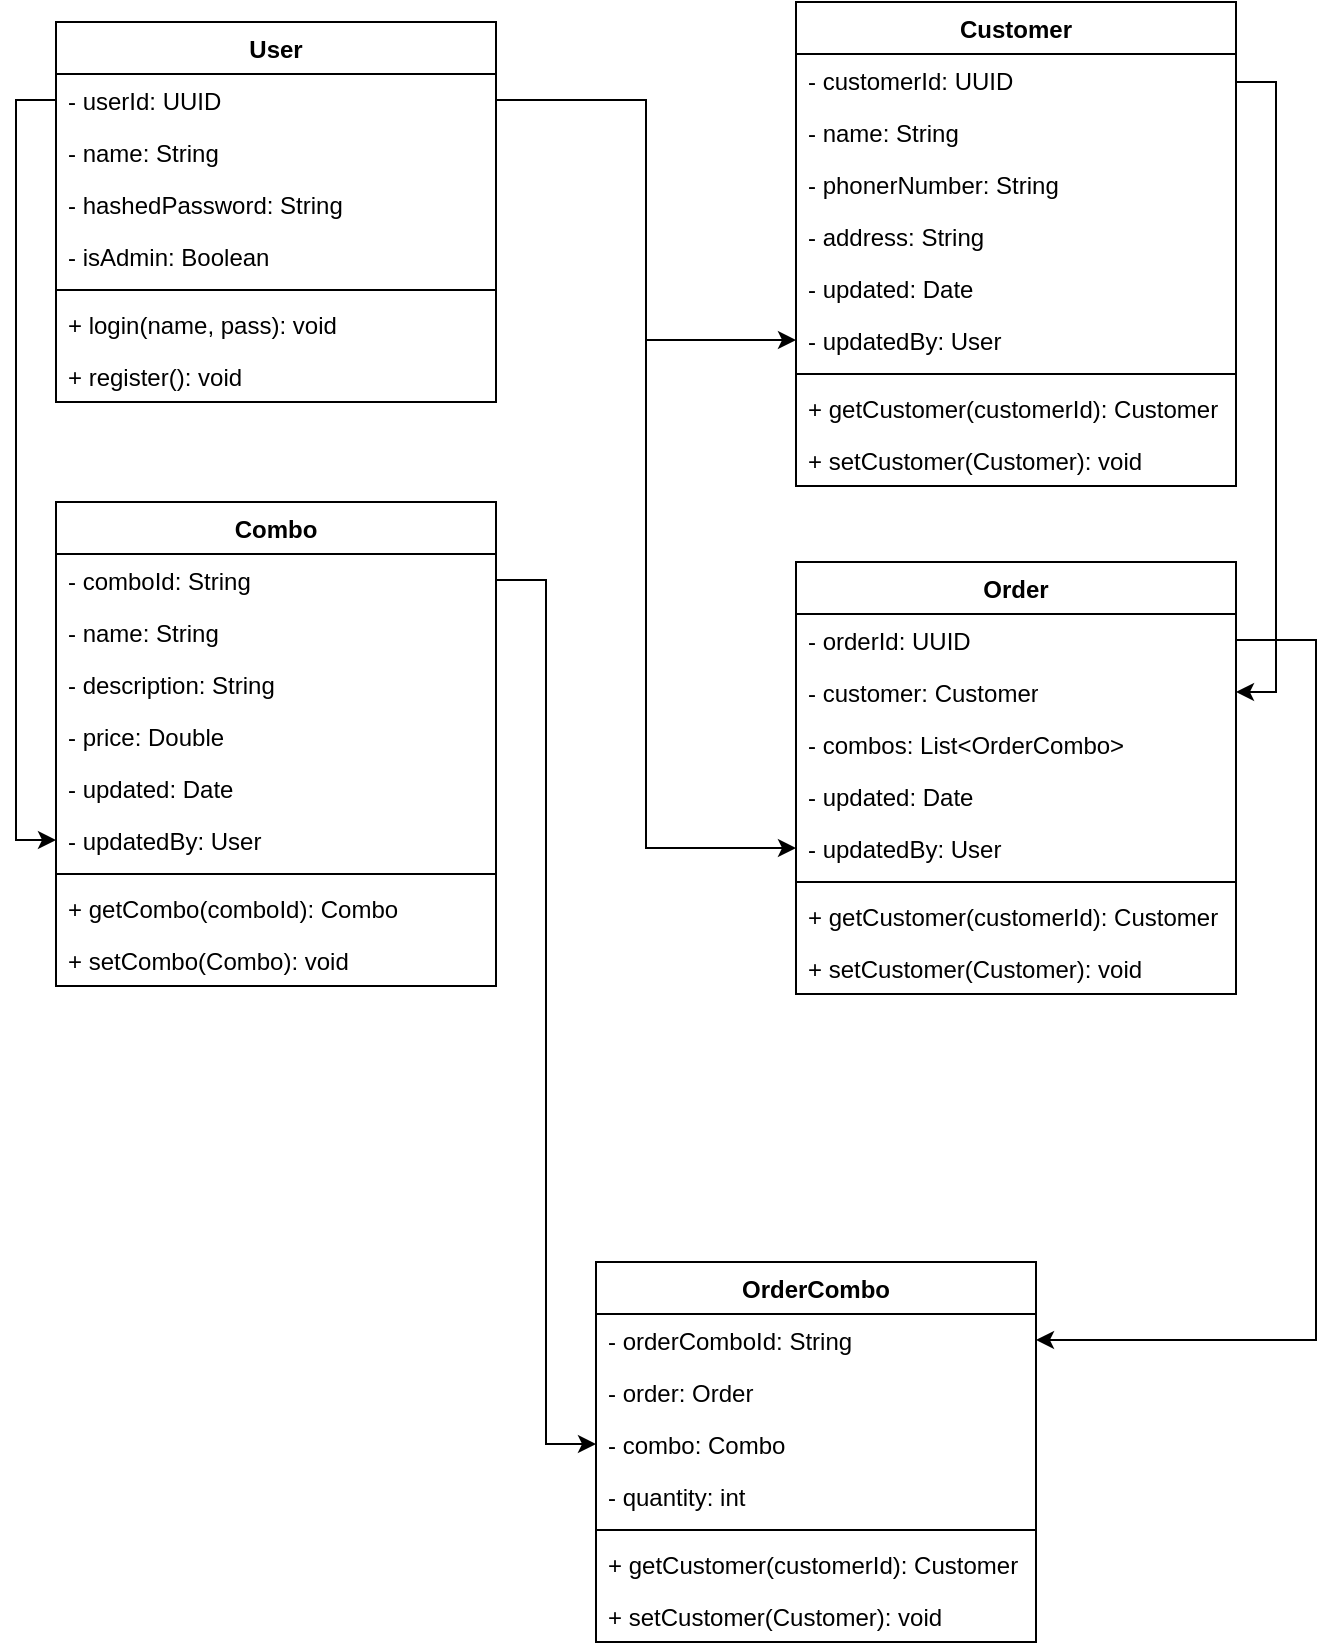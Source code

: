 <mxfile version="22.1.6" type="device">
  <diagram id="C5RBs43oDa-KdzZeNtuy" name="Page-1">
    <mxGraphModel dx="718" dy="1040" grid="1" gridSize="10" guides="1" tooltips="1" connect="1" arrows="1" fold="1" page="1" pageScale="1" pageWidth="827" pageHeight="1169" math="0" shadow="0">
      <root>
        <mxCell id="WIyWlLk6GJQsqaUBKTNV-0" />
        <mxCell id="WIyWlLk6GJQsqaUBKTNV-1" parent="WIyWlLk6GJQsqaUBKTNV-0" />
        <mxCell id="we3XgiVhgWsV0lMgxfWt-2" value="Customer" style="swimlane;fontStyle=1;align=center;verticalAlign=top;childLayout=stackLayout;horizontal=1;startSize=26;horizontalStack=0;resizeParent=1;resizeParentMax=0;resizeLast=0;collapsible=1;marginBottom=0;whiteSpace=wrap;html=1;" vertex="1" parent="WIyWlLk6GJQsqaUBKTNV-1">
          <mxGeometry x="430" y="10" width="220" height="242" as="geometry" />
        </mxCell>
        <mxCell id="we3XgiVhgWsV0lMgxfWt-3" value="- customerId: UUID" style="text;strokeColor=none;fillColor=none;align=left;verticalAlign=top;spacingLeft=4;spacingRight=4;overflow=hidden;rotatable=0;points=[[0,0.5],[1,0.5]];portConstraint=eastwest;whiteSpace=wrap;html=1;" vertex="1" parent="we3XgiVhgWsV0lMgxfWt-2">
          <mxGeometry y="26" width="220" height="26" as="geometry" />
        </mxCell>
        <mxCell id="we3XgiVhgWsV0lMgxfWt-6" value="- name: String" style="text;strokeColor=none;fillColor=none;align=left;verticalAlign=top;spacingLeft=4;spacingRight=4;overflow=hidden;rotatable=0;points=[[0,0.5],[1,0.5]];portConstraint=eastwest;whiteSpace=wrap;html=1;" vertex="1" parent="we3XgiVhgWsV0lMgxfWt-2">
          <mxGeometry y="52" width="220" height="26" as="geometry" />
        </mxCell>
        <mxCell id="we3XgiVhgWsV0lMgxfWt-8" value="- phonerNumber: String" style="text;strokeColor=none;fillColor=none;align=left;verticalAlign=top;spacingLeft=4;spacingRight=4;overflow=hidden;rotatable=0;points=[[0,0.5],[1,0.5]];portConstraint=eastwest;whiteSpace=wrap;html=1;" vertex="1" parent="we3XgiVhgWsV0lMgxfWt-2">
          <mxGeometry y="78" width="220" height="26" as="geometry" />
        </mxCell>
        <mxCell id="we3XgiVhgWsV0lMgxfWt-7" value="- address: String" style="text;strokeColor=none;fillColor=none;align=left;verticalAlign=top;spacingLeft=4;spacingRight=4;overflow=hidden;rotatable=0;points=[[0,0.5],[1,0.5]];portConstraint=eastwest;whiteSpace=wrap;html=1;" vertex="1" parent="we3XgiVhgWsV0lMgxfWt-2">
          <mxGeometry y="104" width="220" height="26" as="geometry" />
        </mxCell>
        <mxCell id="we3XgiVhgWsV0lMgxfWt-10" value="- updated: Date" style="text;strokeColor=none;fillColor=none;align=left;verticalAlign=top;spacingLeft=4;spacingRight=4;overflow=hidden;rotatable=0;points=[[0,0.5],[1,0.5]];portConstraint=eastwest;whiteSpace=wrap;html=1;" vertex="1" parent="we3XgiVhgWsV0lMgxfWt-2">
          <mxGeometry y="130" width="220" height="26" as="geometry" />
        </mxCell>
        <mxCell id="we3XgiVhgWsV0lMgxfWt-11" value="- updatedBy: User" style="text;strokeColor=none;fillColor=none;align=left;verticalAlign=top;spacingLeft=4;spacingRight=4;overflow=hidden;rotatable=0;points=[[0,0.5],[1,0.5]];portConstraint=eastwest;whiteSpace=wrap;html=1;" vertex="1" parent="we3XgiVhgWsV0lMgxfWt-2">
          <mxGeometry y="156" width="220" height="26" as="geometry" />
        </mxCell>
        <mxCell id="we3XgiVhgWsV0lMgxfWt-4" value="" style="line;strokeWidth=1;fillColor=none;align=left;verticalAlign=middle;spacingTop=-1;spacingLeft=3;spacingRight=3;rotatable=0;labelPosition=right;points=[];portConstraint=eastwest;strokeColor=inherit;" vertex="1" parent="we3XgiVhgWsV0lMgxfWt-2">
          <mxGeometry y="182" width="220" height="8" as="geometry" />
        </mxCell>
        <mxCell id="we3XgiVhgWsV0lMgxfWt-5" value="+ getCustomer(customerId): Customer" style="text;strokeColor=none;fillColor=none;align=left;verticalAlign=top;spacingLeft=4;spacingRight=4;overflow=hidden;rotatable=0;points=[[0,0.5],[1,0.5]];portConstraint=eastwest;whiteSpace=wrap;html=1;" vertex="1" parent="we3XgiVhgWsV0lMgxfWt-2">
          <mxGeometry y="190" width="220" height="26" as="geometry" />
        </mxCell>
        <mxCell id="we3XgiVhgWsV0lMgxfWt-9" value="+ setCustomer(Customer): void" style="text;strokeColor=none;fillColor=none;align=left;verticalAlign=top;spacingLeft=4;spacingRight=4;overflow=hidden;rotatable=0;points=[[0,0.5],[1,0.5]];portConstraint=eastwest;whiteSpace=wrap;html=1;" vertex="1" parent="we3XgiVhgWsV0lMgxfWt-2">
          <mxGeometry y="216" width="220" height="26" as="geometry" />
        </mxCell>
        <mxCell id="we3XgiVhgWsV0lMgxfWt-12" value="User" style="swimlane;fontStyle=1;align=center;verticalAlign=top;childLayout=stackLayout;horizontal=1;startSize=26;horizontalStack=0;resizeParent=1;resizeParentMax=0;resizeLast=0;collapsible=1;marginBottom=0;whiteSpace=wrap;html=1;" vertex="1" parent="WIyWlLk6GJQsqaUBKTNV-1">
          <mxGeometry x="60" y="20" width="220" height="190" as="geometry" />
        </mxCell>
        <mxCell id="we3XgiVhgWsV0lMgxfWt-13" value="- userId: UUID" style="text;strokeColor=none;fillColor=none;align=left;verticalAlign=top;spacingLeft=4;spacingRight=4;overflow=hidden;rotatable=0;points=[[0,0.5],[1,0.5]];portConstraint=eastwest;whiteSpace=wrap;html=1;" vertex="1" parent="we3XgiVhgWsV0lMgxfWt-12">
          <mxGeometry y="26" width="220" height="26" as="geometry" />
        </mxCell>
        <mxCell id="we3XgiVhgWsV0lMgxfWt-14" value="- name: String" style="text;strokeColor=none;fillColor=none;align=left;verticalAlign=top;spacingLeft=4;spacingRight=4;overflow=hidden;rotatable=0;points=[[0,0.5],[1,0.5]];portConstraint=eastwest;whiteSpace=wrap;html=1;" vertex="1" parent="we3XgiVhgWsV0lMgxfWt-12">
          <mxGeometry y="52" width="220" height="26" as="geometry" />
        </mxCell>
        <mxCell id="we3XgiVhgWsV0lMgxfWt-15" value="- hashedPassword: String" style="text;strokeColor=none;fillColor=none;align=left;verticalAlign=top;spacingLeft=4;spacingRight=4;overflow=hidden;rotatable=0;points=[[0,0.5],[1,0.5]];portConstraint=eastwest;whiteSpace=wrap;html=1;" vertex="1" parent="we3XgiVhgWsV0lMgxfWt-12">
          <mxGeometry y="78" width="220" height="26" as="geometry" />
        </mxCell>
        <mxCell id="we3XgiVhgWsV0lMgxfWt-16" value="- isAdmin: Boolean" style="text;strokeColor=none;fillColor=none;align=left;verticalAlign=top;spacingLeft=4;spacingRight=4;overflow=hidden;rotatable=0;points=[[0,0.5],[1,0.5]];portConstraint=eastwest;whiteSpace=wrap;html=1;" vertex="1" parent="we3XgiVhgWsV0lMgxfWt-12">
          <mxGeometry y="104" width="220" height="26" as="geometry" />
        </mxCell>
        <mxCell id="we3XgiVhgWsV0lMgxfWt-19" value="" style="line;strokeWidth=1;fillColor=none;align=left;verticalAlign=middle;spacingTop=-1;spacingLeft=3;spacingRight=3;rotatable=0;labelPosition=right;points=[];portConstraint=eastwest;strokeColor=inherit;" vertex="1" parent="we3XgiVhgWsV0lMgxfWt-12">
          <mxGeometry y="130" width="220" height="8" as="geometry" />
        </mxCell>
        <mxCell id="we3XgiVhgWsV0lMgxfWt-20" value="+ login(name, pass): void" style="text;strokeColor=none;fillColor=none;align=left;verticalAlign=top;spacingLeft=4;spacingRight=4;overflow=hidden;rotatable=0;points=[[0,0.5],[1,0.5]];portConstraint=eastwest;whiteSpace=wrap;html=1;" vertex="1" parent="we3XgiVhgWsV0lMgxfWt-12">
          <mxGeometry y="138" width="220" height="26" as="geometry" />
        </mxCell>
        <mxCell id="we3XgiVhgWsV0lMgxfWt-21" value="+ register(): void" style="text;strokeColor=none;fillColor=none;align=left;verticalAlign=top;spacingLeft=4;spacingRight=4;overflow=hidden;rotatable=0;points=[[0,0.5],[1,0.5]];portConstraint=eastwest;whiteSpace=wrap;html=1;" vertex="1" parent="we3XgiVhgWsV0lMgxfWt-12">
          <mxGeometry y="164" width="220" height="26" as="geometry" />
        </mxCell>
        <mxCell id="we3XgiVhgWsV0lMgxfWt-22" style="edgeStyle=orthogonalEdgeStyle;rounded=0;orthogonalLoop=1;jettySize=auto;html=1;" edge="1" parent="WIyWlLk6GJQsqaUBKTNV-1" source="we3XgiVhgWsV0lMgxfWt-13" target="we3XgiVhgWsV0lMgxfWt-11">
          <mxGeometry relative="1" as="geometry" />
        </mxCell>
        <mxCell id="we3XgiVhgWsV0lMgxfWt-23" value="Combo" style="swimlane;fontStyle=1;align=center;verticalAlign=top;childLayout=stackLayout;horizontal=1;startSize=26;horizontalStack=0;resizeParent=1;resizeParentMax=0;resizeLast=0;collapsible=1;marginBottom=0;whiteSpace=wrap;html=1;" vertex="1" parent="WIyWlLk6GJQsqaUBKTNV-1">
          <mxGeometry x="60" y="260" width="220" height="242" as="geometry" />
        </mxCell>
        <mxCell id="we3XgiVhgWsV0lMgxfWt-24" value="- comboId: String" style="text;strokeColor=none;fillColor=none;align=left;verticalAlign=top;spacingLeft=4;spacingRight=4;overflow=hidden;rotatable=0;points=[[0,0.5],[1,0.5]];portConstraint=eastwest;whiteSpace=wrap;html=1;" vertex="1" parent="we3XgiVhgWsV0lMgxfWt-23">
          <mxGeometry y="26" width="220" height="26" as="geometry" />
        </mxCell>
        <mxCell id="we3XgiVhgWsV0lMgxfWt-25" value="- name: String" style="text;strokeColor=none;fillColor=none;align=left;verticalAlign=top;spacingLeft=4;spacingRight=4;overflow=hidden;rotatable=0;points=[[0,0.5],[1,0.5]];portConstraint=eastwest;whiteSpace=wrap;html=1;" vertex="1" parent="we3XgiVhgWsV0lMgxfWt-23">
          <mxGeometry y="52" width="220" height="26" as="geometry" />
        </mxCell>
        <mxCell id="we3XgiVhgWsV0lMgxfWt-26" value="- description: String" style="text;strokeColor=none;fillColor=none;align=left;verticalAlign=top;spacingLeft=4;spacingRight=4;overflow=hidden;rotatable=0;points=[[0,0.5],[1,0.5]];portConstraint=eastwest;whiteSpace=wrap;html=1;" vertex="1" parent="we3XgiVhgWsV0lMgxfWt-23">
          <mxGeometry y="78" width="220" height="26" as="geometry" />
        </mxCell>
        <mxCell id="we3XgiVhgWsV0lMgxfWt-27" value="- price: Double" style="text;strokeColor=none;fillColor=none;align=left;verticalAlign=top;spacingLeft=4;spacingRight=4;overflow=hidden;rotatable=0;points=[[0,0.5],[1,0.5]];portConstraint=eastwest;whiteSpace=wrap;html=1;" vertex="1" parent="we3XgiVhgWsV0lMgxfWt-23">
          <mxGeometry y="104" width="220" height="26" as="geometry" />
        </mxCell>
        <mxCell id="we3XgiVhgWsV0lMgxfWt-28" value="- updated: Date" style="text;strokeColor=none;fillColor=none;align=left;verticalAlign=top;spacingLeft=4;spacingRight=4;overflow=hidden;rotatable=0;points=[[0,0.5],[1,0.5]];portConstraint=eastwest;whiteSpace=wrap;html=1;" vertex="1" parent="we3XgiVhgWsV0lMgxfWt-23">
          <mxGeometry y="130" width="220" height="26" as="geometry" />
        </mxCell>
        <mxCell id="we3XgiVhgWsV0lMgxfWt-29" value="- updatedBy: User" style="text;strokeColor=none;fillColor=none;align=left;verticalAlign=top;spacingLeft=4;spacingRight=4;overflow=hidden;rotatable=0;points=[[0,0.5],[1,0.5]];portConstraint=eastwest;whiteSpace=wrap;html=1;" vertex="1" parent="we3XgiVhgWsV0lMgxfWt-23">
          <mxGeometry y="156" width="220" height="26" as="geometry" />
        </mxCell>
        <mxCell id="we3XgiVhgWsV0lMgxfWt-30" value="" style="line;strokeWidth=1;fillColor=none;align=left;verticalAlign=middle;spacingTop=-1;spacingLeft=3;spacingRight=3;rotatable=0;labelPosition=right;points=[];portConstraint=eastwest;strokeColor=inherit;" vertex="1" parent="we3XgiVhgWsV0lMgxfWt-23">
          <mxGeometry y="182" width="220" height="8" as="geometry" />
        </mxCell>
        <mxCell id="we3XgiVhgWsV0lMgxfWt-31" value="+ getCombo(comboId): Combo" style="text;strokeColor=none;fillColor=none;align=left;verticalAlign=top;spacingLeft=4;spacingRight=4;overflow=hidden;rotatable=0;points=[[0,0.5],[1,0.5]];portConstraint=eastwest;whiteSpace=wrap;html=1;" vertex="1" parent="we3XgiVhgWsV0lMgxfWt-23">
          <mxGeometry y="190" width="220" height="26" as="geometry" />
        </mxCell>
        <mxCell id="we3XgiVhgWsV0lMgxfWt-32" value="+ setCombo(Combo): void" style="text;strokeColor=none;fillColor=none;align=left;verticalAlign=top;spacingLeft=4;spacingRight=4;overflow=hidden;rotatable=0;points=[[0,0.5],[1,0.5]];portConstraint=eastwest;whiteSpace=wrap;html=1;" vertex="1" parent="we3XgiVhgWsV0lMgxfWt-23">
          <mxGeometry y="216" width="220" height="26" as="geometry" />
        </mxCell>
        <mxCell id="we3XgiVhgWsV0lMgxfWt-33" style="edgeStyle=orthogonalEdgeStyle;rounded=0;orthogonalLoop=1;jettySize=auto;html=1;entryX=0;entryY=0.5;entryDx=0;entryDy=0;" edge="1" parent="WIyWlLk6GJQsqaUBKTNV-1" source="we3XgiVhgWsV0lMgxfWt-13" target="we3XgiVhgWsV0lMgxfWt-29">
          <mxGeometry relative="1" as="geometry" />
        </mxCell>
        <mxCell id="we3XgiVhgWsV0lMgxfWt-34" value="Order" style="swimlane;fontStyle=1;align=center;verticalAlign=top;childLayout=stackLayout;horizontal=1;startSize=26;horizontalStack=0;resizeParent=1;resizeParentMax=0;resizeLast=0;collapsible=1;marginBottom=0;whiteSpace=wrap;html=1;" vertex="1" parent="WIyWlLk6GJQsqaUBKTNV-1">
          <mxGeometry x="430" y="290" width="220" height="216" as="geometry" />
        </mxCell>
        <mxCell id="we3XgiVhgWsV0lMgxfWt-35" value="- orderId: UUID" style="text;strokeColor=none;fillColor=none;align=left;verticalAlign=top;spacingLeft=4;spacingRight=4;overflow=hidden;rotatable=0;points=[[0,0.5],[1,0.5]];portConstraint=eastwest;whiteSpace=wrap;html=1;" vertex="1" parent="we3XgiVhgWsV0lMgxfWt-34">
          <mxGeometry y="26" width="220" height="26" as="geometry" />
        </mxCell>
        <mxCell id="we3XgiVhgWsV0lMgxfWt-36" value="- customer: Customer" style="text;strokeColor=none;fillColor=none;align=left;verticalAlign=top;spacingLeft=4;spacingRight=4;overflow=hidden;rotatable=0;points=[[0,0.5],[1,0.5]];portConstraint=eastwest;whiteSpace=wrap;html=1;" vertex="1" parent="we3XgiVhgWsV0lMgxfWt-34">
          <mxGeometry y="52" width="220" height="26" as="geometry" />
        </mxCell>
        <mxCell id="we3XgiVhgWsV0lMgxfWt-37" value="- combos: List&amp;lt;OrderCombo&amp;gt;" style="text;strokeColor=none;fillColor=none;align=left;verticalAlign=top;spacingLeft=4;spacingRight=4;overflow=hidden;rotatable=0;points=[[0,0.5],[1,0.5]];portConstraint=eastwest;whiteSpace=wrap;html=1;" vertex="1" parent="we3XgiVhgWsV0lMgxfWt-34">
          <mxGeometry y="78" width="220" height="26" as="geometry" />
        </mxCell>
        <mxCell id="we3XgiVhgWsV0lMgxfWt-39" value="- updated: Date" style="text;strokeColor=none;fillColor=none;align=left;verticalAlign=top;spacingLeft=4;spacingRight=4;overflow=hidden;rotatable=0;points=[[0,0.5],[1,0.5]];portConstraint=eastwest;whiteSpace=wrap;html=1;" vertex="1" parent="we3XgiVhgWsV0lMgxfWt-34">
          <mxGeometry y="104" width="220" height="26" as="geometry" />
        </mxCell>
        <mxCell id="we3XgiVhgWsV0lMgxfWt-40" value="- updatedBy: User" style="text;strokeColor=none;fillColor=none;align=left;verticalAlign=top;spacingLeft=4;spacingRight=4;overflow=hidden;rotatable=0;points=[[0,0.5],[1,0.5]];portConstraint=eastwest;whiteSpace=wrap;html=1;" vertex="1" parent="we3XgiVhgWsV0lMgxfWt-34">
          <mxGeometry y="130" width="220" height="26" as="geometry" />
        </mxCell>
        <mxCell id="we3XgiVhgWsV0lMgxfWt-41" value="" style="line;strokeWidth=1;fillColor=none;align=left;verticalAlign=middle;spacingTop=-1;spacingLeft=3;spacingRight=3;rotatable=0;labelPosition=right;points=[];portConstraint=eastwest;strokeColor=inherit;" vertex="1" parent="we3XgiVhgWsV0lMgxfWt-34">
          <mxGeometry y="156" width="220" height="8" as="geometry" />
        </mxCell>
        <mxCell id="we3XgiVhgWsV0lMgxfWt-42" value="+ getCustomer(customerId): Customer" style="text;strokeColor=none;fillColor=none;align=left;verticalAlign=top;spacingLeft=4;spacingRight=4;overflow=hidden;rotatable=0;points=[[0,0.5],[1,0.5]];portConstraint=eastwest;whiteSpace=wrap;html=1;" vertex="1" parent="we3XgiVhgWsV0lMgxfWt-34">
          <mxGeometry y="164" width="220" height="26" as="geometry" />
        </mxCell>
        <mxCell id="we3XgiVhgWsV0lMgxfWt-43" value="+ setCustomer(Customer): void" style="text;strokeColor=none;fillColor=none;align=left;verticalAlign=top;spacingLeft=4;spacingRight=4;overflow=hidden;rotatable=0;points=[[0,0.5],[1,0.5]];portConstraint=eastwest;whiteSpace=wrap;html=1;" vertex="1" parent="we3XgiVhgWsV0lMgxfWt-34">
          <mxGeometry y="190" width="220" height="26" as="geometry" />
        </mxCell>
        <mxCell id="we3XgiVhgWsV0lMgxfWt-44" style="edgeStyle=orthogonalEdgeStyle;rounded=0;orthogonalLoop=1;jettySize=auto;html=1;" edge="1" parent="WIyWlLk6GJQsqaUBKTNV-1" source="we3XgiVhgWsV0lMgxfWt-13" target="we3XgiVhgWsV0lMgxfWt-40">
          <mxGeometry relative="1" as="geometry" />
        </mxCell>
        <mxCell id="we3XgiVhgWsV0lMgxfWt-46" style="edgeStyle=orthogonalEdgeStyle;rounded=0;orthogonalLoop=1;jettySize=auto;html=1;exitX=1;exitY=0.5;exitDx=0;exitDy=0;" edge="1" parent="WIyWlLk6GJQsqaUBKTNV-1" source="we3XgiVhgWsV0lMgxfWt-3" target="we3XgiVhgWsV0lMgxfWt-36">
          <mxGeometry relative="1" as="geometry">
            <Array as="points">
              <mxPoint x="650" y="50" />
              <mxPoint x="670" y="50" />
              <mxPoint x="670" y="355" />
            </Array>
          </mxGeometry>
        </mxCell>
        <mxCell id="we3XgiVhgWsV0lMgxfWt-47" value="OrderCombo" style="swimlane;fontStyle=1;align=center;verticalAlign=top;childLayout=stackLayout;horizontal=1;startSize=26;horizontalStack=0;resizeParent=1;resizeParentMax=0;resizeLast=0;collapsible=1;marginBottom=0;whiteSpace=wrap;html=1;" vertex="1" parent="WIyWlLk6GJQsqaUBKTNV-1">
          <mxGeometry x="330" y="640" width="220" height="190" as="geometry" />
        </mxCell>
        <mxCell id="we3XgiVhgWsV0lMgxfWt-48" value="- orderComboId: String" style="text;strokeColor=none;fillColor=none;align=left;verticalAlign=top;spacingLeft=4;spacingRight=4;overflow=hidden;rotatable=0;points=[[0,0.5],[1,0.5]];portConstraint=eastwest;whiteSpace=wrap;html=1;" vertex="1" parent="we3XgiVhgWsV0lMgxfWt-47">
          <mxGeometry y="26" width="220" height="26" as="geometry" />
        </mxCell>
        <mxCell id="we3XgiVhgWsV0lMgxfWt-49" value="- order: Order" style="text;strokeColor=none;fillColor=none;align=left;verticalAlign=top;spacingLeft=4;spacingRight=4;overflow=hidden;rotatable=0;points=[[0,0.5],[1,0.5]];portConstraint=eastwest;whiteSpace=wrap;html=1;" vertex="1" parent="we3XgiVhgWsV0lMgxfWt-47">
          <mxGeometry y="52" width="220" height="26" as="geometry" />
        </mxCell>
        <mxCell id="we3XgiVhgWsV0lMgxfWt-50" value="- combo: Combo" style="text;strokeColor=none;fillColor=none;align=left;verticalAlign=top;spacingLeft=4;spacingRight=4;overflow=hidden;rotatable=0;points=[[0,0.5],[1,0.5]];portConstraint=eastwest;whiteSpace=wrap;html=1;" vertex="1" parent="we3XgiVhgWsV0lMgxfWt-47">
          <mxGeometry y="78" width="220" height="26" as="geometry" />
        </mxCell>
        <mxCell id="we3XgiVhgWsV0lMgxfWt-51" value="- quantity: int" style="text;strokeColor=none;fillColor=none;align=left;verticalAlign=top;spacingLeft=4;spacingRight=4;overflow=hidden;rotatable=0;points=[[0,0.5],[1,0.5]];portConstraint=eastwest;whiteSpace=wrap;html=1;" vertex="1" parent="we3XgiVhgWsV0lMgxfWt-47">
          <mxGeometry y="104" width="220" height="26" as="geometry" />
        </mxCell>
        <mxCell id="we3XgiVhgWsV0lMgxfWt-53" value="" style="line;strokeWidth=1;fillColor=none;align=left;verticalAlign=middle;spacingTop=-1;spacingLeft=3;spacingRight=3;rotatable=0;labelPosition=right;points=[];portConstraint=eastwest;strokeColor=inherit;" vertex="1" parent="we3XgiVhgWsV0lMgxfWt-47">
          <mxGeometry y="130" width="220" height="8" as="geometry" />
        </mxCell>
        <mxCell id="we3XgiVhgWsV0lMgxfWt-54" value="+ getCustomer(customerId): Customer" style="text;strokeColor=none;fillColor=none;align=left;verticalAlign=top;spacingLeft=4;spacingRight=4;overflow=hidden;rotatable=0;points=[[0,0.5],[1,0.5]];portConstraint=eastwest;whiteSpace=wrap;html=1;" vertex="1" parent="we3XgiVhgWsV0lMgxfWt-47">
          <mxGeometry y="138" width="220" height="26" as="geometry" />
        </mxCell>
        <mxCell id="we3XgiVhgWsV0lMgxfWt-55" value="+ setCustomer(Customer): void" style="text;strokeColor=none;fillColor=none;align=left;verticalAlign=top;spacingLeft=4;spacingRight=4;overflow=hidden;rotatable=0;points=[[0,0.5],[1,0.5]];portConstraint=eastwest;whiteSpace=wrap;html=1;" vertex="1" parent="we3XgiVhgWsV0lMgxfWt-47">
          <mxGeometry y="164" width="220" height="26" as="geometry" />
        </mxCell>
        <mxCell id="we3XgiVhgWsV0lMgxfWt-56" style="edgeStyle=orthogonalEdgeStyle;rounded=0;orthogonalLoop=1;jettySize=auto;html=1;" edge="1" parent="WIyWlLk6GJQsqaUBKTNV-1" source="we3XgiVhgWsV0lMgxfWt-24" target="we3XgiVhgWsV0lMgxfWt-50">
          <mxGeometry relative="1" as="geometry" />
        </mxCell>
        <mxCell id="we3XgiVhgWsV0lMgxfWt-57" style="edgeStyle=orthogonalEdgeStyle;rounded=0;orthogonalLoop=1;jettySize=auto;html=1;entryX=1;entryY=0.5;entryDx=0;entryDy=0;" edge="1" parent="WIyWlLk6GJQsqaUBKTNV-1" source="we3XgiVhgWsV0lMgxfWt-35" target="we3XgiVhgWsV0lMgxfWt-48">
          <mxGeometry relative="1" as="geometry">
            <Array as="points">
              <mxPoint x="690" y="329" />
              <mxPoint x="690" y="679" />
            </Array>
          </mxGeometry>
        </mxCell>
      </root>
    </mxGraphModel>
  </diagram>
</mxfile>
